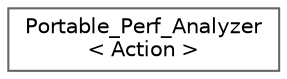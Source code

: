 digraph "类继承关系图"
{
 // LATEX_PDF_SIZE
  bgcolor="transparent";
  edge [fontname=Helvetica,fontsize=10,labelfontname=Helvetica,labelfontsize=10];
  node [fontname=Helvetica,fontsize=10,shape=box,height=0.2,width=0.4];
  rankdir="LR";
  Node0 [id="Node000000",label="Portable_Perf_Analyzer\l\< Action \>",height=0.2,width=0.4,color="grey40", fillcolor="white", style="filled",URL="$class_portable___perf___analyzer.html",tooltip=" "];
}
